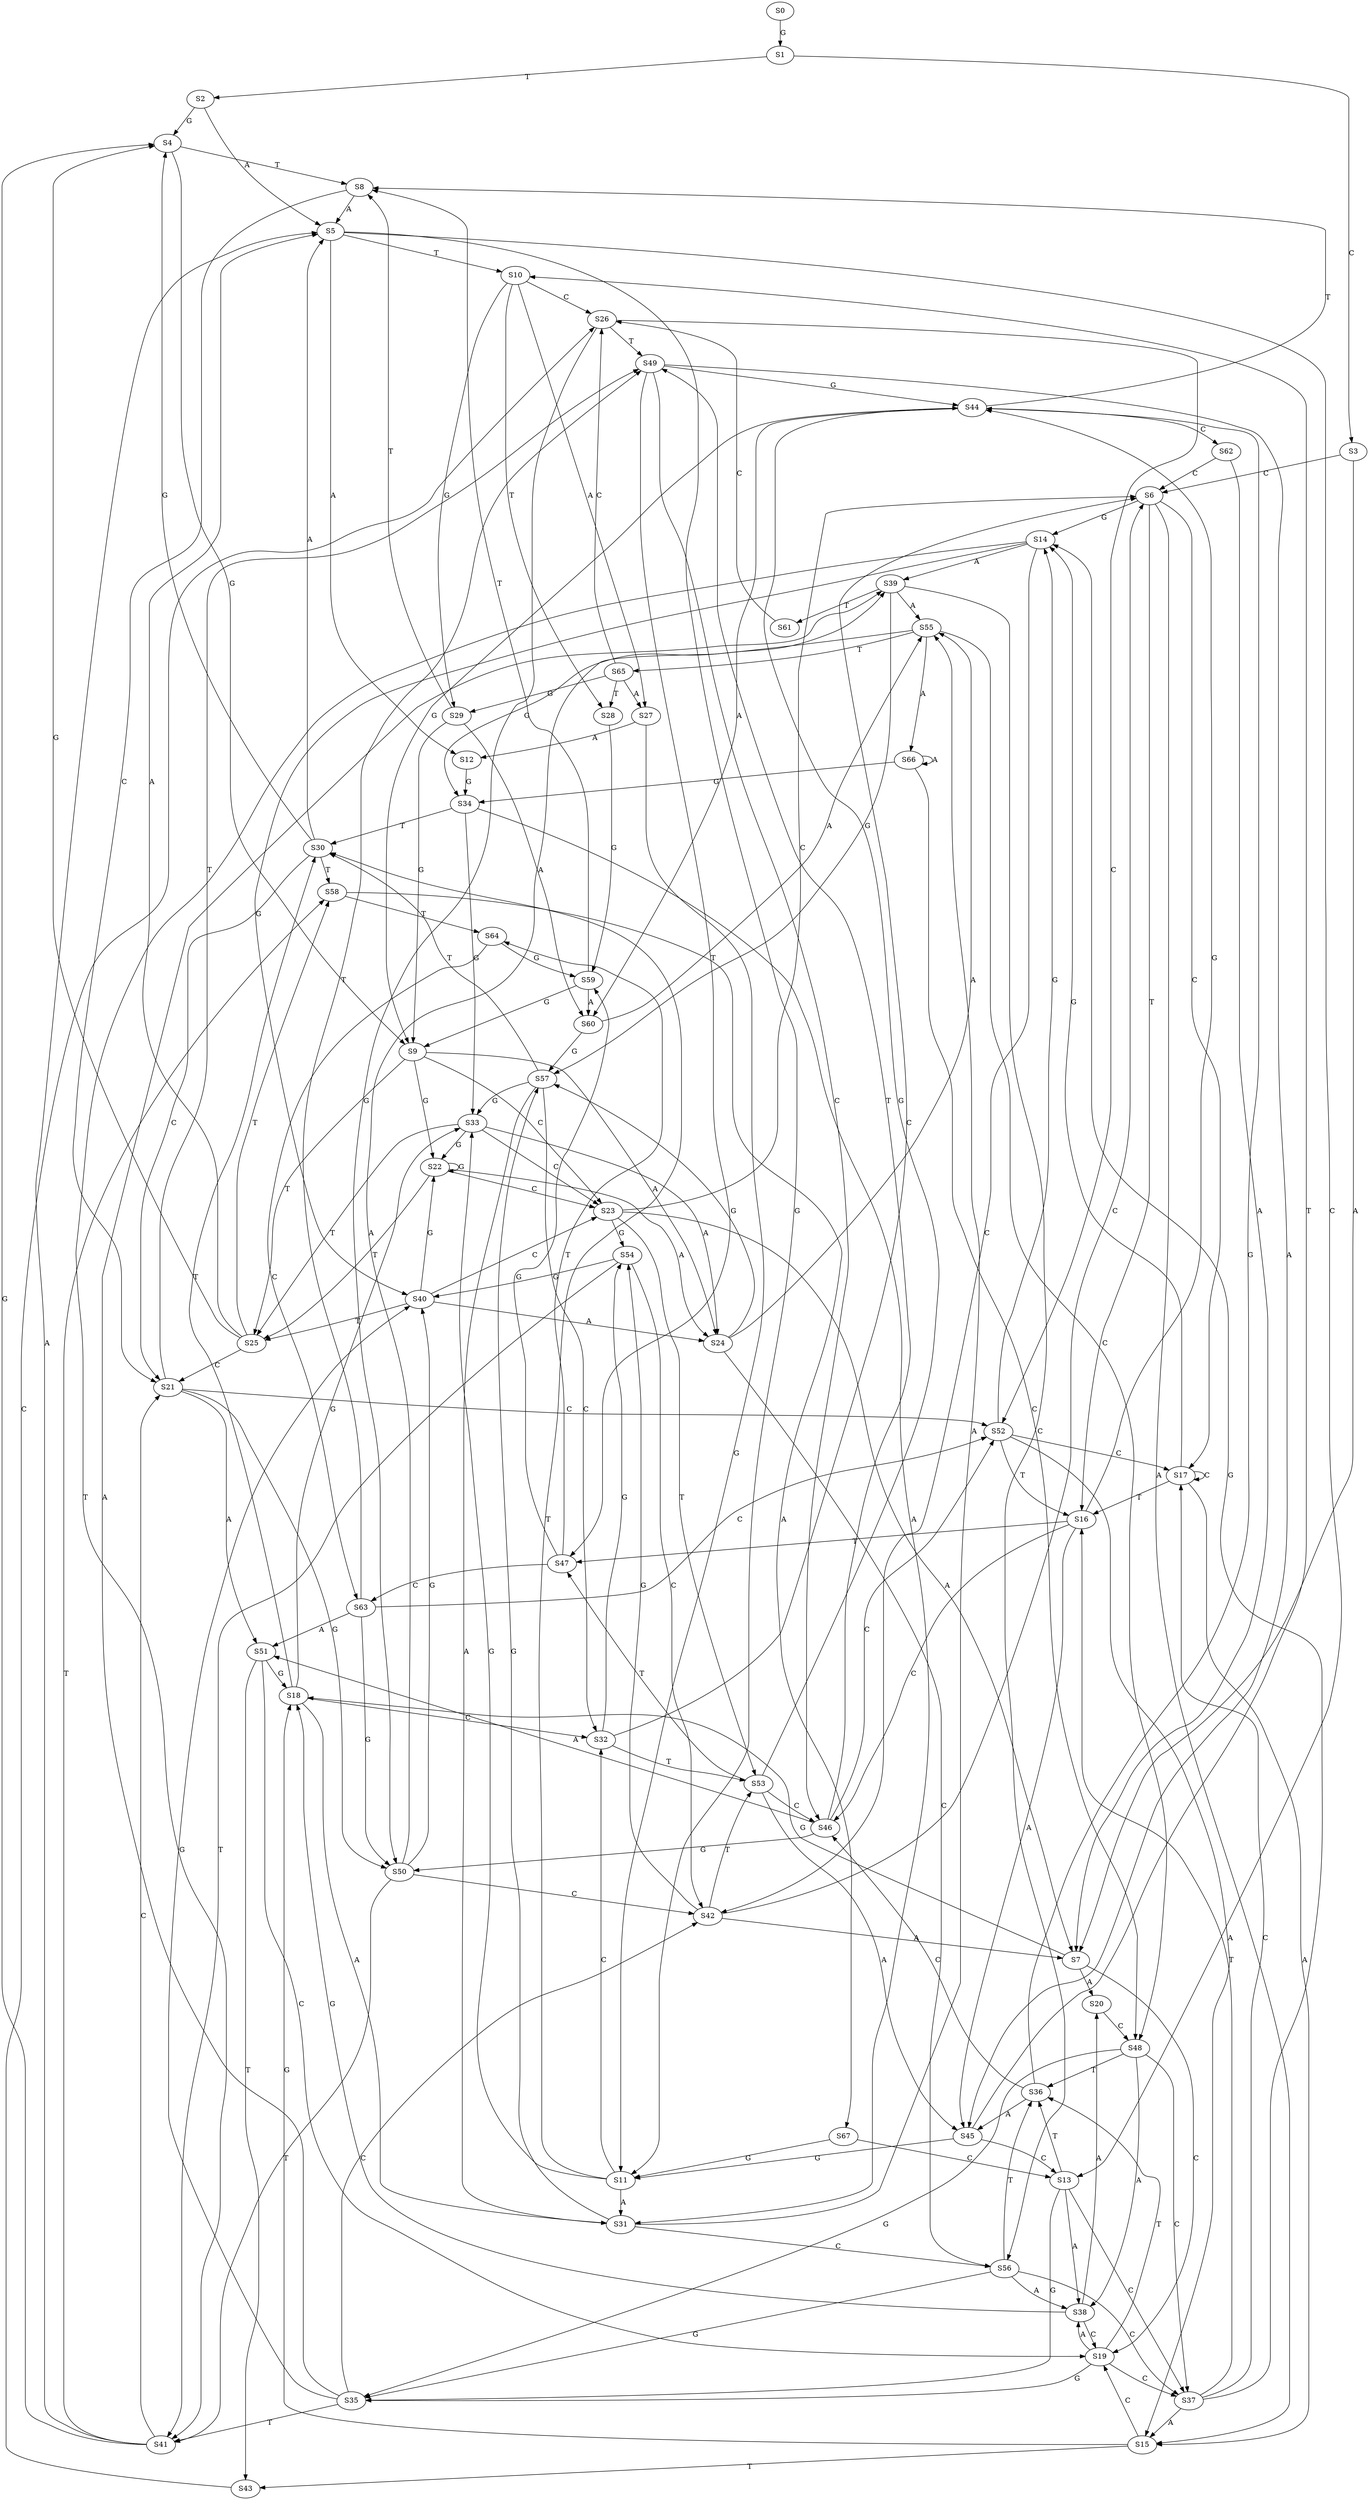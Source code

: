 strict digraph  {
	S0 -> S1 [ label = G ];
	S1 -> S2 [ label = T ];
	S1 -> S3 [ label = C ];
	S2 -> S4 [ label = G ];
	S2 -> S5 [ label = A ];
	S3 -> S6 [ label = C ];
	S3 -> S7 [ label = A ];
	S4 -> S8 [ label = T ];
	S4 -> S9 [ label = G ];
	S5 -> S10 [ label = T ];
	S5 -> S11 [ label = G ];
	S5 -> S12 [ label = A ];
	S5 -> S13 [ label = C ];
	S6 -> S14 [ label = G ];
	S6 -> S15 [ label = A ];
	S6 -> S16 [ label = T ];
	S6 -> S17 [ label = C ];
	S7 -> S18 [ label = G ];
	S7 -> S19 [ label = C ];
	S7 -> S20 [ label = A ];
	S8 -> S21 [ label = C ];
	S8 -> S5 [ label = A ];
	S9 -> S22 [ label = G ];
	S9 -> S23 [ label = C ];
	S9 -> S24 [ label = A ];
	S9 -> S25 [ label = T ];
	S10 -> S26 [ label = C ];
	S10 -> S27 [ label = A ];
	S10 -> S28 [ label = T ];
	S10 -> S29 [ label = G ];
	S11 -> S30 [ label = T ];
	S11 -> S31 [ label = A ];
	S11 -> S32 [ label = C ];
	S11 -> S33 [ label = G ];
	S12 -> S34 [ label = G ];
	S13 -> S35 [ label = G ];
	S13 -> S36 [ label = T ];
	S13 -> S37 [ label = C ];
	S13 -> S38 [ label = A ];
	S14 -> S39 [ label = A ];
	S14 -> S40 [ label = G ];
	S14 -> S41 [ label = T ];
	S14 -> S42 [ label = C ];
	S15 -> S18 [ label = G ];
	S15 -> S43 [ label = T ];
	S15 -> S19 [ label = C ];
	S16 -> S44 [ label = G ];
	S16 -> S45 [ label = A ];
	S16 -> S46 [ label = C ];
	S16 -> S47 [ label = T ];
	S17 -> S14 [ label = G ];
	S17 -> S17 [ label = C ];
	S17 -> S15 [ label = A ];
	S17 -> S16 [ label = T ];
	S18 -> S33 [ label = G ];
	S18 -> S30 [ label = T ];
	S18 -> S31 [ label = A ];
	S18 -> S32 [ label = C ];
	S19 -> S36 [ label = T ];
	S19 -> S37 [ label = C ];
	S19 -> S38 [ label = A ];
	S19 -> S35 [ label = G ];
	S20 -> S48 [ label = C ];
	S21 -> S49 [ label = T ];
	S21 -> S50 [ label = G ];
	S21 -> S51 [ label = A ];
	S21 -> S52 [ label = C ];
	S22 -> S25 [ label = T ];
	S22 -> S23 [ label = C ];
	S22 -> S22 [ label = G ];
	S22 -> S24 [ label = A ];
	S23 -> S53 [ label = T ];
	S23 -> S6 [ label = C ];
	S23 -> S7 [ label = A ];
	S23 -> S54 [ label = G ];
	S24 -> S55 [ label = A ];
	S24 -> S56 [ label = C ];
	S24 -> S57 [ label = G ];
	S25 -> S5 [ label = A ];
	S25 -> S21 [ label = C ];
	S25 -> S4 [ label = G ];
	S25 -> S58 [ label = T ];
	S26 -> S52 [ label = C ];
	S26 -> S50 [ label = G ];
	S26 -> S49 [ label = T ];
	S27 -> S11 [ label = G ];
	S27 -> S12 [ label = A ];
	S28 -> S59 [ label = G ];
	S29 -> S9 [ label = G ];
	S29 -> S60 [ label = A ];
	S29 -> S8 [ label = T ];
	S30 -> S5 [ label = A ];
	S30 -> S21 [ label = C ];
	S30 -> S4 [ label = G ];
	S30 -> S58 [ label = T ];
	S31 -> S55 [ label = A ];
	S31 -> S56 [ label = C ];
	S31 -> S57 [ label = G ];
	S32 -> S6 [ label = C ];
	S32 -> S53 [ label = T ];
	S32 -> S54 [ label = G ];
	S33 -> S24 [ label = A ];
	S33 -> S22 [ label = G ];
	S33 -> S25 [ label = T ];
	S33 -> S23 [ label = C ];
	S34 -> S30 [ label = T ];
	S34 -> S31 [ label = A ];
	S34 -> S33 [ label = G ];
	S35 -> S40 [ label = G ];
	S35 -> S39 [ label = A ];
	S35 -> S42 [ label = C ];
	S35 -> S41 [ label = T ];
	S36 -> S45 [ label = A ];
	S36 -> S46 [ label = C ];
	S36 -> S44 [ label = G ];
	S37 -> S17 [ label = C ];
	S37 -> S15 [ label = A ];
	S37 -> S16 [ label = T ];
	S37 -> S14 [ label = G ];
	S38 -> S18 [ label = G ];
	S38 -> S19 [ label = C ];
	S38 -> S20 [ label = A ];
	S39 -> S55 [ label = A ];
	S39 -> S56 [ label = C ];
	S39 -> S57 [ label = G ];
	S39 -> S61 [ label = T ];
	S40 -> S24 [ label = A ];
	S40 -> S22 [ label = G ];
	S40 -> S23 [ label = C ];
	S40 -> S25 [ label = T ];
	S41 -> S21 [ label = C ];
	S41 -> S5 [ label = A ];
	S41 -> S4 [ label = G ];
	S41 -> S58 [ label = T ];
	S42 -> S54 [ label = G ];
	S42 -> S53 [ label = T ];
	S42 -> S6 [ label = C ];
	S42 -> S7 [ label = A ];
	S43 -> S26 [ label = C ];
	S44 -> S60 [ label = A ];
	S44 -> S62 [ label = C ];
	S44 -> S9 [ label = G ];
	S44 -> S8 [ label = T ];
	S45 -> S11 [ label = G ];
	S45 -> S10 [ label = T ];
	S45 -> S13 [ label = C ];
	S46 -> S49 [ label = T ];
	S46 -> S50 [ label = G ];
	S46 -> S52 [ label = C ];
	S46 -> S51 [ label = A ];
	S47 -> S63 [ label = C ];
	S47 -> S59 [ label = G ];
	S47 -> S64 [ label = T ];
	S48 -> S38 [ label = A ];
	S48 -> S37 [ label = C ];
	S48 -> S35 [ label = G ];
	S48 -> S36 [ label = T ];
	S49 -> S44 [ label = G ];
	S49 -> S46 [ label = C ];
	S49 -> S45 [ label = A ];
	S49 -> S47 [ label = T ];
	S50 -> S40 [ label = G ];
	S50 -> S41 [ label = T ];
	S50 -> S42 [ label = C ];
	S50 -> S39 [ label = A ];
	S51 -> S43 [ label = T ];
	S51 -> S19 [ label = C ];
	S51 -> S18 [ label = G ];
	S52 -> S17 [ label = C ];
	S52 -> S15 [ label = A ];
	S52 -> S16 [ label = T ];
	S52 -> S14 [ label = G ];
	S53 -> S45 [ label = A ];
	S53 -> S46 [ label = C ];
	S53 -> S47 [ label = T ];
	S53 -> S44 [ label = G ];
	S54 -> S40 [ label = G ];
	S54 -> S42 [ label = C ];
	S54 -> S41 [ label = T ];
	S55 -> S65 [ label = T ];
	S55 -> S48 [ label = C ];
	S55 -> S66 [ label = A ];
	S55 -> S34 [ label = G ];
	S56 -> S36 [ label = T ];
	S56 -> S35 [ label = G ];
	S56 -> S37 [ label = C ];
	S56 -> S38 [ label = A ];
	S57 -> S30 [ label = T ];
	S57 -> S31 [ label = A ];
	S57 -> S33 [ label = G ];
	S57 -> S32 [ label = C ];
	S58 -> S67 [ label = A ];
	S58 -> S64 [ label = T ];
	S59 -> S9 [ label = G ];
	S59 -> S8 [ label = T ];
	S59 -> S60 [ label = A ];
	S60 -> S57 [ label = G ];
	S60 -> S55 [ label = A ];
	S61 -> S26 [ label = C ];
	S62 -> S6 [ label = C ];
	S62 -> S7 [ label = A ];
	S63 -> S51 [ label = A ];
	S63 -> S49 [ label = T ];
	S63 -> S52 [ label = C ];
	S63 -> S50 [ label = G ];
	S64 -> S59 [ label = G ];
	S64 -> S63 [ label = C ];
	S65 -> S27 [ label = A ];
	S65 -> S26 [ label = C ];
	S65 -> S29 [ label = G ];
	S65 -> S28 [ label = T ];
	S66 -> S34 [ label = G ];
	S66 -> S48 [ label = C ];
	S66 -> S66 [ label = A ];
	S67 -> S13 [ label = C ];
	S67 -> S11 [ label = G ];
}
